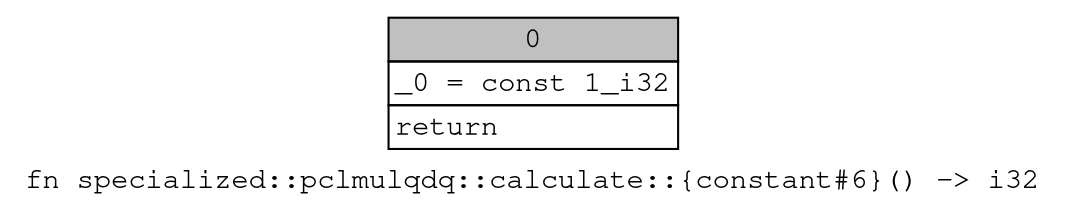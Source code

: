 digraph Mir_0_131 {
    graph [fontname="Courier, monospace"];
    node [fontname="Courier, monospace"];
    edge [fontname="Courier, monospace"];
    label=<fn specialized::pclmulqdq::calculate::{constant#6}() -&gt; i32<br align="left"/>>;
    bb0__0_131 [shape="none", label=<<table border="0" cellborder="1" cellspacing="0"><tr><td bgcolor="gray" align="center" colspan="1">0</td></tr><tr><td align="left" balign="left">_0 = const 1_i32<br/></td></tr><tr><td align="left">return</td></tr></table>>];
}
